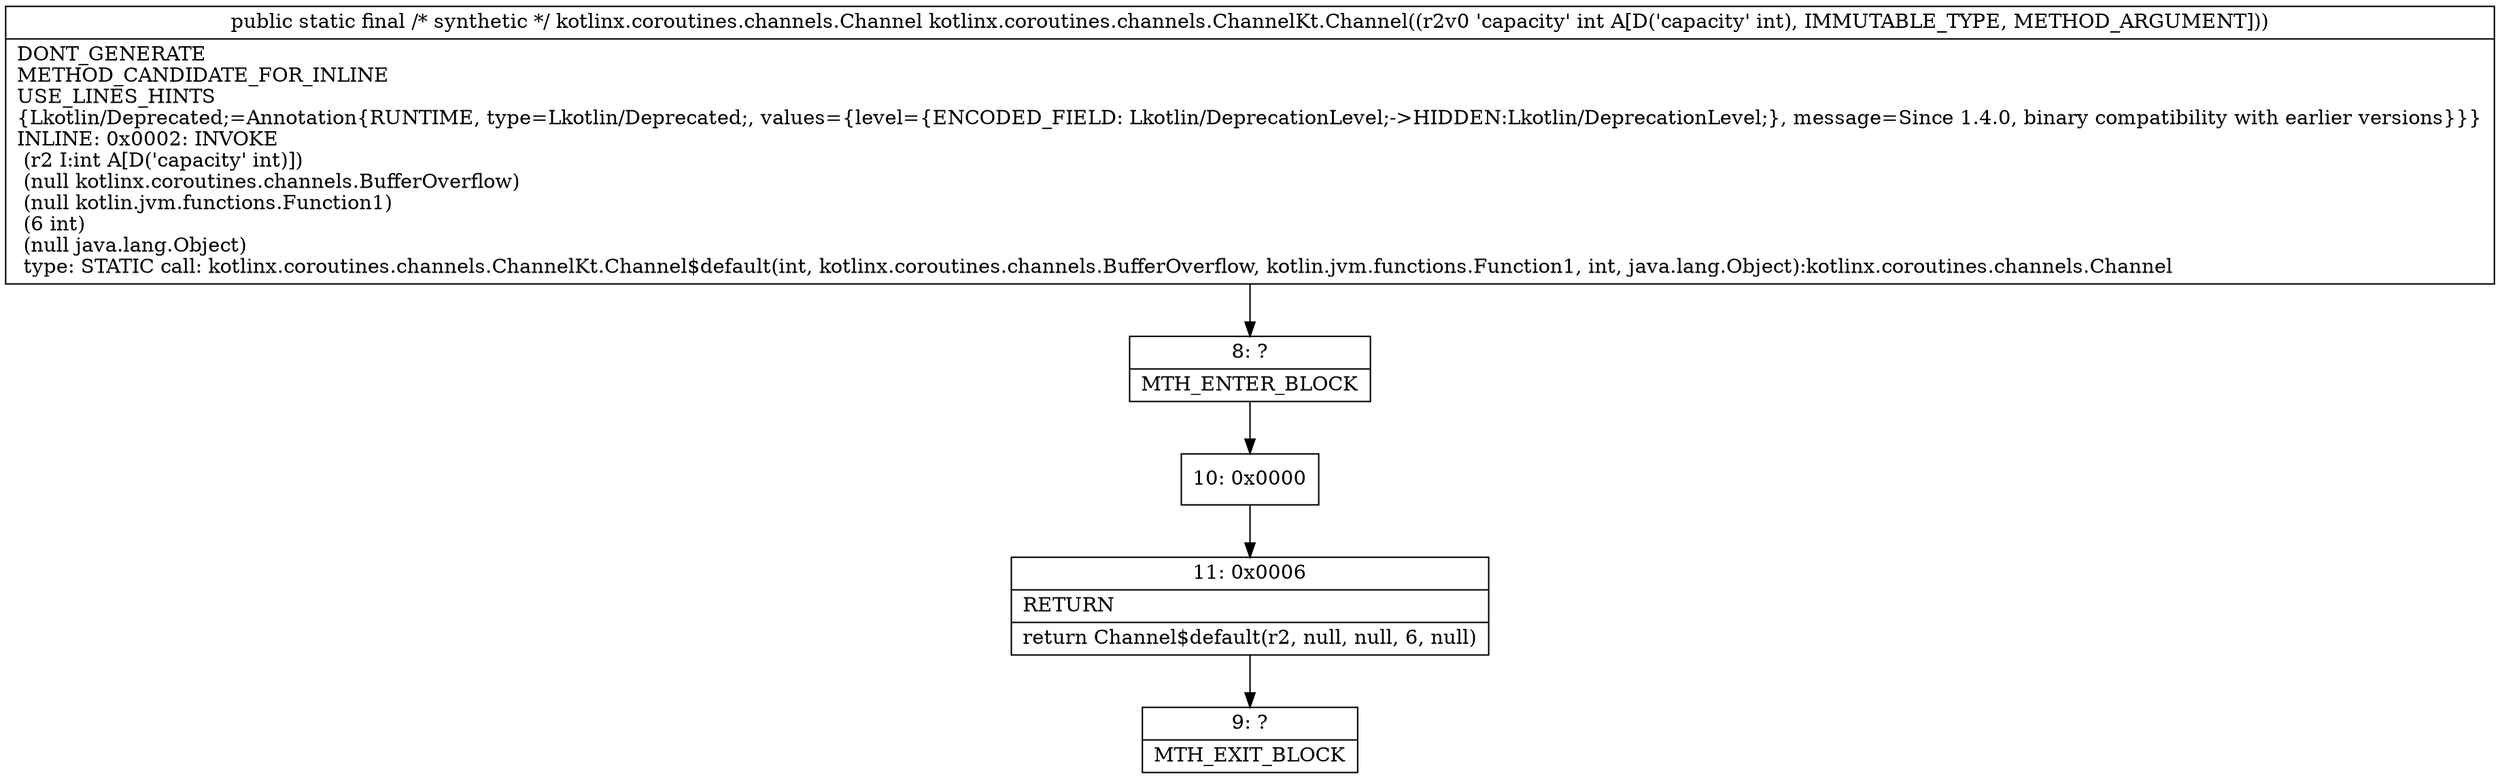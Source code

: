 digraph "CFG forkotlinx.coroutines.channels.ChannelKt.Channel(I)Lkotlinx\/coroutines\/channels\/Channel;" {
Node_8 [shape=record,label="{8\:\ ?|MTH_ENTER_BLOCK\l}"];
Node_10 [shape=record,label="{10\:\ 0x0000}"];
Node_11 [shape=record,label="{11\:\ 0x0006|RETURN\l|return Channel$default(r2, null, null, 6, null)\l}"];
Node_9 [shape=record,label="{9\:\ ?|MTH_EXIT_BLOCK\l}"];
MethodNode[shape=record,label="{public static final \/* synthetic *\/ kotlinx.coroutines.channels.Channel kotlinx.coroutines.channels.ChannelKt.Channel((r2v0 'capacity' int A[D('capacity' int), IMMUTABLE_TYPE, METHOD_ARGUMENT]))  | DONT_GENERATE\lMETHOD_CANDIDATE_FOR_INLINE\lUSE_LINES_HINTS\l\{Lkotlin\/Deprecated;=Annotation\{RUNTIME, type=Lkotlin\/Deprecated;, values=\{level=\{ENCODED_FIELD: Lkotlin\/DeprecationLevel;\-\>HIDDEN:Lkotlin\/DeprecationLevel;\}, message=Since 1.4.0, binary compatibility with earlier versions\}\}\}\lINLINE: 0x0002: INVOKE  \l  (r2 I:int A[D('capacity' int)])\l  (null kotlinx.coroutines.channels.BufferOverflow)\l  (null kotlin.jvm.functions.Function1)\l  (6 int)\l  (null java.lang.Object)\l type: STATIC call: kotlinx.coroutines.channels.ChannelKt.Channel$default(int, kotlinx.coroutines.channels.BufferOverflow, kotlin.jvm.functions.Function1, int, java.lang.Object):kotlinx.coroutines.channels.Channel\l}"];
MethodNode -> Node_8;Node_8 -> Node_10;
Node_10 -> Node_11;
Node_11 -> Node_9;
}

